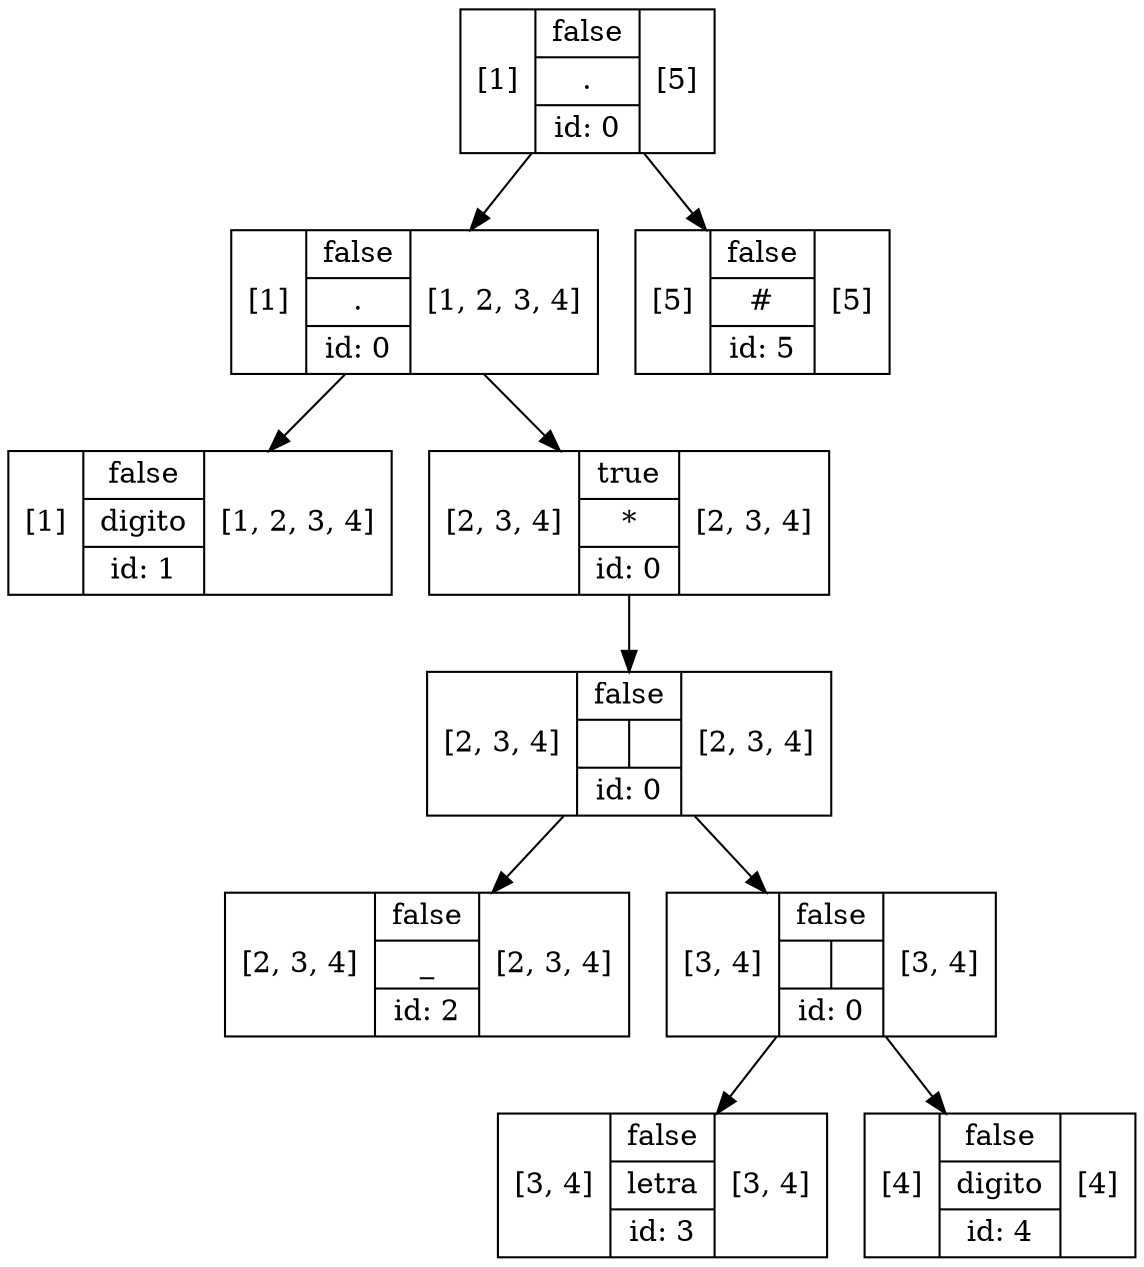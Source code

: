digraph structs {
    node [shape=record];-113[label="[1]|{false|{.}|id: 0}|[5]"];
-112[label="[1]|{false|{.}|id: 0}|[1, 2, 3, 4]"];
1[label="[1]|{false|{digito}|id: 1}|[1, 2, 3, 4]"];
-112[label="[1]|{false|{.}|id: 0}|[1, 2, 3, 4]"];
-111[label="[2, 3, 4]|{true|{*}|id: 0}|[2, 3, 4]"];
-110[label="[2, 3, 4]|{false|{|}|id: 0}|[2, 3, 4]"];
2[label="[2, 3, 4]|{false|{_}|id: 2}|[2, 3, 4]"];
-110[label="[2, 3, 4]|{false|{|}|id: 0}|[2, 3, 4]"];
-109[label="[3, 4]|{false|{|}|id: 0}|[3, 4]"];
3[label="[3, 4]|{false|{letra}|id: 3}|[3, 4]"];
-109[label="[3, 4]|{false|{|}|id: 0}|[3, 4]"];
4[label="[4]|{false|{digito}|id: 4}|[4]"];
-113[label="[1]|{false|{.}|id: 0}|[5]"];
5[label="[5]|{false|{#}|id: 5}|[5]"];
-113 -> -112;
-112 -> 1;
-112 -> -111;
-111 -> -110;
-110 -> 2;
-110 -> -109;
-109 -> 3;
-109 -> 4;
-113 -> 5;

}